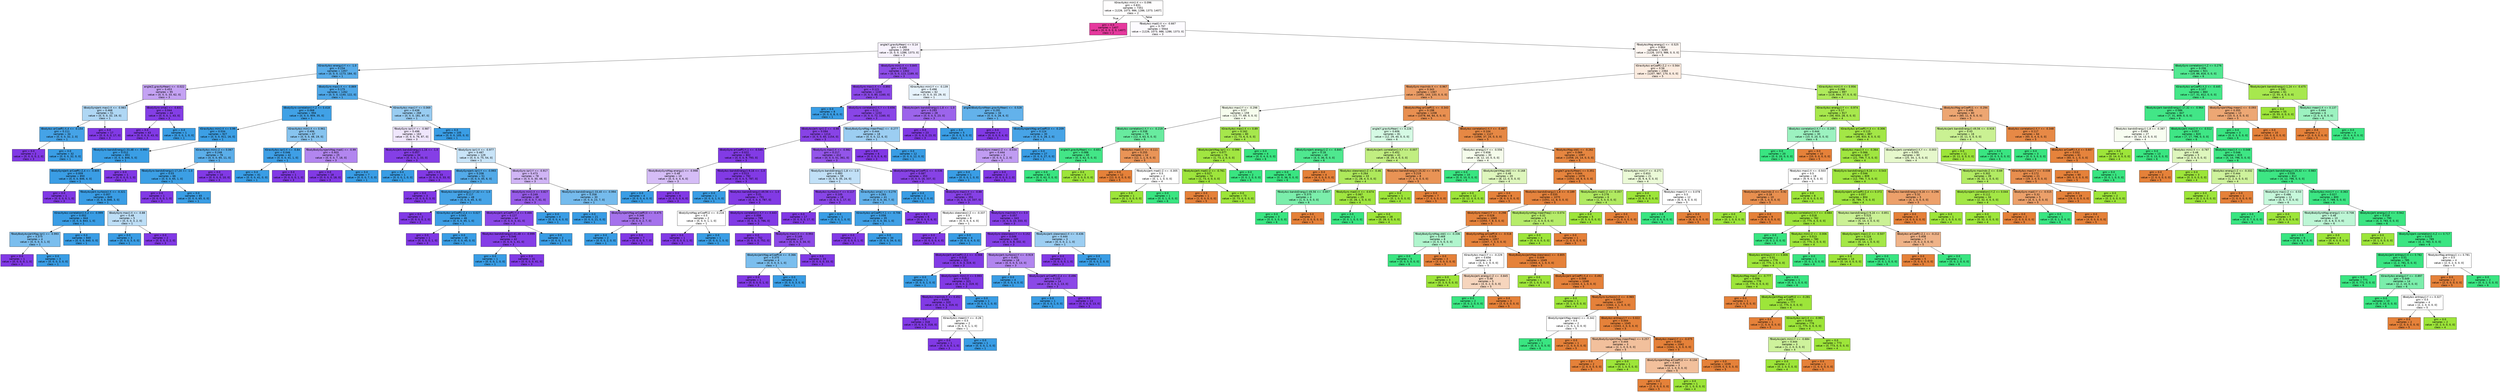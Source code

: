 digraph Tree {
node [shape=box, style="filled", color="black", fontname="helvetica"] ;
edge [fontname="helvetica"] ;
0 [label="tGravityAcc-min()-X <= 0.096\ngini = 0.831\nsamples = 7351\nvalue = [1226, 1073, 986, 1286, 1373, 1407]\nclass = 2", fillcolor="#fffefe"] ;
1 [label="gini = 0.0\nsamples = 1407\nvalue = [0, 0, 0, 0, 0, 1407]\nclass = 2", fillcolor="#e5399d"] ;
0 -> 1 [labeldistance=2.5, labelangle=45, headlabel="True"] ;
2 [label="fBodyAcc-mad()-X <= -0.667\ngini = 0.797\nsamples = 5944\nvalue = [1226, 1073, 986, 1286, 1373, 0]\nclass = 3", fillcolor="#fdfbff"] ;
0 -> 2 [labeldistance=2.5, labelangle=-45, headlabel="False"] ;
3 [label="angle(Y,gravityMean) <= 0.14\ngini = 0.499\nsamples = 2659\nvalue = [0, 0, 0, 1286, 1373, 0]\nclass = 3", fillcolor="#f7f2fd"] ;
2 -> 3 ;
4 [label="tGravityAcc-energy()-Y <= -1.0\ngini = 0.234\nsamples = 1357\nvalue = [0, 0, 0, 1173, 184, 0]\nclass = 1", fillcolor="#58ace9"] ;
3 -> 4 ;
5 [label="angle(Z,gravityMean) <= -0.022\ngini = 0.453\nsamples = 95\nvalue = [0, 0, 0, 33, 62, 0]\nclass = 3", fillcolor="#c4a2f3"] ;
4 -> 5 ;
6 [label="tBodyGyroJerk-max()-X <= -0.983\ngini = 0.468\nsamples = 51\nvalue = [0, 0, 0, 32, 19, 0]\nclass = 1", fillcolor="#afd7f4"] ;
5 -> 6 ;
7 [label="tBodyAcc-arCoeff()-X,4 <= -0.154\ngini = 0.111\nsamples = 34\nvalue = [0, 0, 0, 32, 2, 0]\nclass = 1", fillcolor="#45a3e7"] ;
6 -> 7 ;
8 [label="gini = 0.0\nsamples = 2\nvalue = [0, 0, 0, 0, 2, 0]\nclass = 3", fillcolor="#8139e5"] ;
7 -> 8 ;
9 [label="gini = 0.0\nsamples = 32\nvalue = [0, 0, 0, 32, 0, 0]\nclass = 1", fillcolor="#399de5"] ;
7 -> 9 ;
10 [label="gini = 0.0\nsamples = 17\nvalue = [0, 0, 0, 0, 17, 0]\nclass = 3", fillcolor="#8139e5"] ;
6 -> 10 ;
11 [label="tBodyGyro-sma() <= -0.831\ngini = 0.044\nsamples = 44\nvalue = [0, 0, 0, 1, 43, 0]\nclass = 3", fillcolor="#843ee6"] ;
5 -> 11 ;
12 [label="gini = 0.0\nsamples = 43\nvalue = [0, 0, 0, 0, 43, 0]\nclass = 3", fillcolor="#8139e5"] ;
11 -> 12 ;
13 [label="gini = 0.0\nsamples = 1\nvalue = [0, 0, 0, 1, 0, 0]\nclass = 1", fillcolor="#399de5"] ;
11 -> 13 ;
14 [label="tBodyGyro-max()-X <= -0.869\ngini = 0.175\nsamples = 1262\nvalue = [0, 0, 0, 1140, 122, 0]\nclass = 1", fillcolor="#4ea7e8"] ;
4 -> 14 ;
15 [label="tBodyGyro-correlation()-Y,Z <= 0.418\ngini = 0.068\nsamples = 994\nvalue = [0, 0, 0, 959, 35, 0]\nclass = 1", fillcolor="#40a1e6"] ;
14 -> 15 ;
16 [label="tGravityAcc-min()-X <= 0.99\ngini = 0.034\nsamples = 927\nvalue = [0, 0, 0, 911, 16, 0]\nclass = 1", fillcolor="#3c9fe5"] ;
15 -> 16 ;
17 [label="fBodyGyro-bandsEnergy()-33,48 <= -0.993\ngini = 0.012\nsamples = 851\nvalue = [0, 0, 0, 846, 5, 0]\nclass = 1", fillcolor="#3a9ee5"] ;
16 -> 17 ;
18 [label="tBodyGyroJerk-arCoeff()-Z,4 <= -0.805\ngini = 0.009\nsamples = 850\nvalue = [0, 0, 0, 846, 4, 0]\nclass = 1", fillcolor="#3a9de5"] ;
17 -> 18 ;
19 [label="gini = 0.0\nsamples = 1\nvalue = [0, 0, 0, 0, 1, 0]\nclass = 3", fillcolor="#8139e5"] ;
18 -> 19 ;
20 [label="fBodyAccJerk-kurtosis()-X <= -0.321\ngini = 0.007\nsamples = 849\nvalue = [0, 0, 0, 846, 3, 0]\nclass = 1", fillcolor="#3a9de5"] ;
18 -> 20 ;
21 [label="tGravityAcc-correlation()-X,Z <= -0.999\ngini = 0.002\nsamples = 844\nvalue = [0, 0, 0, 843, 1, 0]\nclass = 1", fillcolor="#399de5"] ;
20 -> 21 ;
22 [label="fBodyBodyAccJerkMag-iqr() <= -0.993\ngini = 0.375\nsamples = 4\nvalue = [0, 0, 0, 3, 1, 0]\nclass = 1", fillcolor="#7bbeee"] ;
21 -> 22 ;
23 [label="gini = 0.0\nsamples = 1\nvalue = [0, 0, 0, 0, 1, 0]\nclass = 3", fillcolor="#8139e5"] ;
22 -> 23 ;
24 [label="gini = 0.0\nsamples = 3\nvalue = [0, 0, 0, 3, 0, 0]\nclass = 1", fillcolor="#399de5"] ;
22 -> 24 ;
25 [label="gini = 0.0\nsamples = 840\nvalue = [0, 0, 0, 840, 0, 0]\nclass = 1", fillcolor="#399de5"] ;
21 -> 25 ;
26 [label="tBodyGyro-max()-X <= -0.88\ngini = 0.48\nsamples = 5\nvalue = [0, 0, 0, 3, 2, 0]\nclass = 1", fillcolor="#bddef6"] ;
20 -> 26 ;
27 [label="gini = 0.0\nsamples = 3\nvalue = [0, 0, 0, 3, 0, 0]\nclass = 1", fillcolor="#399de5"] ;
26 -> 27 ;
28 [label="gini = 0.0\nsamples = 2\nvalue = [0, 0, 0, 0, 2, 0]\nclass = 3", fillcolor="#8139e5"] ;
26 -> 28 ;
29 [label="gini = 0.0\nsamples = 1\nvalue = [0, 0, 0, 0, 1, 0]\nclass = 3", fillcolor="#8139e5"] ;
17 -> 29 ;
30 [label="tGravityAcc-min()-Z <= 0.067\ngini = 0.248\nsamples = 76\nvalue = [0, 0, 0, 65, 11, 0]\nclass = 1", fillcolor="#5baee9"] ;
16 -> 30 ;
31 [label="fBodyGyro-bandsEnergy()-17,24 <= -1.0\ngini = 0.03\nsamples = 66\nvalue = [0, 0, 0, 65, 1, 0]\nclass = 1", fillcolor="#3c9fe5"] ;
30 -> 31 ;
32 [label="gini = 0.0\nsamples = 1\nvalue = [0, 0, 0, 0, 1, 0]\nclass = 3", fillcolor="#8139e5"] ;
31 -> 32 ;
33 [label="gini = 0.0\nsamples = 65\nvalue = [0, 0, 0, 65, 0, 0]\nclass = 1", fillcolor="#399de5"] ;
31 -> 33 ;
34 [label="gini = 0.0\nsamples = 10\nvalue = [0, 0, 0, 0, 10, 0]\nclass = 3", fillcolor="#8139e5"] ;
30 -> 34 ;
35 [label="tGravityAcc-min()-X <= 0.961\ngini = 0.406\nsamples = 67\nvalue = [0, 0, 0, 48, 19, 0]\nclass = 1", fillcolor="#87c4ef"] ;
15 -> 35 ;
36 [label="tGravityAcc-iqr()-X <= -0.84\ngini = 0.046\nsamples = 42\nvalue = [0, 0, 0, 41, 1, 0]\nclass = 1", fillcolor="#3e9fe6"] ;
35 -> 36 ;
37 [label="gini = 0.0\nsamples = 41\nvalue = [0, 0, 0, 41, 0, 0]\nclass = 1", fillcolor="#399de5"] ;
36 -> 37 ;
38 [label="gini = 0.0\nsamples = 1\nvalue = [0, 0, 0, 0, 1, 0]\nclass = 3", fillcolor="#8139e5"] ;
36 -> 38 ;
39 [label="fBodyBodyGyroJerkMag-mad() <= -0.99\ngini = 0.403\nsamples = 25\nvalue = [0, 0, 0, 7, 18, 0]\nclass = 3", fillcolor="#b286ef"] ;
35 -> 39 ;
40 [label="gini = 0.0\nsamples = 18\nvalue = [0, 0, 0, 0, 18, 0]\nclass = 3", fillcolor="#8139e5"] ;
39 -> 40 ;
41 [label="gini = 0.0\nsamples = 7\nvalue = [0, 0, 0, 7, 0, 0]\nclass = 1", fillcolor="#399de5"] ;
39 -> 41 ;
42 [label="tGravityAcc-max()-Y <= 0.069\ngini = 0.438\nsamples = 268\nvalue = [0, 0, 0, 181, 87, 0]\nclass = 1", fillcolor="#98ccf1"] ;
14 -> 42 ;
43 [label="fBodyGyro-iqr()-Y <= -0.987\ngini = 0.498\nsamples = 163\nvalue = [0, 0, 0, 76, 87, 0]\nclass = 3", fillcolor="#efe6fc"] ;
42 -> 43 ;
44 [label="fBodyAccJerk-bandsEnergy()-1,16 <= -1.0\ngini = 0.057\nsamples = 34\nvalue = [0, 0, 0, 1, 33, 0]\nclass = 3", fillcolor="#853fe6"] ;
43 -> 44 ;
45 [label="gini = 0.0\nsamples = 1\nvalue = [0, 0, 0, 1, 0, 0]\nclass = 1", fillcolor="#399de5"] ;
44 -> 45 ;
46 [label="gini = 0.0\nsamples = 33\nvalue = [0, 0, 0, 0, 33, 0]\nclass = 3", fillcolor="#8139e5"] ;
44 -> 46 ;
47 [label="tBodyGyro-iqr()-X <= -0.977\ngini = 0.487\nsamples = 129\nvalue = [0, 0, 0, 75, 54, 0]\nclass = 1", fillcolor="#c8e4f8"] ;
43 -> 47 ;
48 [label="tBodyGyroJerk-iqr()-Y <= -0.993\ngini = 0.208\nsamples = 51\nvalue = [0, 0, 0, 45, 6, 0]\nclass = 1", fillcolor="#53aae8"] ;
47 -> 48 ;
49 [label="gini = 0.0\nsamples = 3\nvalue = [0, 0, 0, 0, 3, 0]\nclass = 3", fillcolor="#8139e5"] ;
48 -> 49 ;
50 [label="fBodyAcc-bandsEnergy()-17,32 <= -1.0\ngini = 0.117\nsamples = 48\nvalue = [0, 0, 0, 45, 3, 0]\nclass = 1", fillcolor="#46a4e7"] ;
48 -> 50 ;
51 [label="gini = 0.0\nsamples = 2\nvalue = [0, 0, 0, 0, 2, 0]\nclass = 3", fillcolor="#8139e5"] ;
50 -> 51 ;
52 [label="tGravityAcc-arCoeff()-Z,4 <= 0.027\ngini = 0.043\nsamples = 46\nvalue = [0, 0, 0, 45, 1, 0]\nclass = 1", fillcolor="#3d9fe6"] ;
50 -> 52 ;
53 [label="gini = 0.0\nsamples = 1\nvalue = [0, 0, 0, 0, 1, 0]\nclass = 3", fillcolor="#8139e5"] ;
52 -> 53 ;
54 [label="gini = 0.0\nsamples = 45\nvalue = [0, 0, 0, 45, 0, 0]\nclass = 1", fillcolor="#399de5"] ;
52 -> 54 ;
55 [label="tBodyGyro-iqr()-Y <= -0.917\ngini = 0.473\nsamples = 78\nvalue = [0, 0, 0, 30, 48, 0]\nclass = 3", fillcolor="#d0b5f5"] ;
47 -> 55 ;
56 [label="tBodyGyro-min()-X <= 0.827\ngini = 0.249\nsamples = 48\nvalue = [0, 0, 0, 7, 41, 0]\nclass = 3", fillcolor="#975be9"] ;
55 -> 56 ;
57 [label="tBodyAccJerk-arCoeff()-Y,3 <= 0.466\ngini = 0.127\nsamples = 44\nvalue = [0, 0, 0, 3, 41, 0]\nclass = 3", fillcolor="#8a47e7"] ;
56 -> 57 ;
58 [label="fBodyAcc-bandsEnergy()-41,48 <= -0.999\ngini = 0.046\nsamples = 42\nvalue = [0, 0, 0, 1, 41, 0]\nclass = 3", fillcolor="#843ee6"] ;
57 -> 58 ;
59 [label="gini = 0.0\nsamples = 1\nvalue = [0, 0, 0, 1, 0, 0]\nclass = 1", fillcolor="#399de5"] ;
58 -> 59 ;
60 [label="gini = 0.0\nsamples = 41\nvalue = [0, 0, 0, 0, 41, 0]\nclass = 3", fillcolor="#8139e5"] ;
58 -> 60 ;
61 [label="gini = 0.0\nsamples = 2\nvalue = [0, 0, 0, 2, 0, 0]\nclass = 1", fillcolor="#399de5"] ;
57 -> 61 ;
62 [label="gini = 0.0\nsamples = 4\nvalue = [0, 0, 0, 4, 0, 0]\nclass = 1", fillcolor="#399de5"] ;
56 -> 62 ;
63 [label="fBodyGyro-bandsEnergy()-33,40 <= -0.994\ngini = 0.358\nsamples = 30\nvalue = [0, 0, 0, 23, 7, 0]\nclass = 1", fillcolor="#75bbed"] ;
55 -> 63 ;
64 [label="gini = 0.0\nsamples = 21\nvalue = [0, 0, 0, 21, 0, 0]\nclass = 1", fillcolor="#399de5"] ;
63 -> 64 ;
65 [label="tBodyGyroJerkMag-arCoeff()3 <= -0.475\ngini = 0.346\nsamples = 9\nvalue = [0, 0, 0, 2, 7, 0]\nclass = 3", fillcolor="#a572ec"] ;
63 -> 65 ;
66 [label="gini = 0.0\nsamples = 2\nvalue = [0, 0, 0, 2, 0, 0]\nclass = 1", fillcolor="#399de5"] ;
65 -> 66 ;
67 [label="gini = 0.0\nsamples = 7\nvalue = [0, 0, 0, 0, 7, 0]\nclass = 3", fillcolor="#8139e5"] ;
65 -> 67 ;
68 [label="gini = 0.0\nsamples = 105\nvalue = [0, 0, 0, 105, 0, 0]\nclass = 1", fillcolor="#399de5"] ;
42 -> 68 ;
69 [label="tBodyGyro-min()-X <= 0.845\ngini = 0.159\nsamples = 1302\nvalue = [0, 0, 0, 113, 1189, 0]\nclass = 3", fillcolor="#8d4ce7"] ;
3 -> 69 ;
70 [label="tBodyGyro-max()-X <= -0.893\ngini = 0.121\nsamples = 1240\nvalue = [0, 0, 0, 80, 1160, 0]\nclass = 3", fillcolor="#8a47e7"] ;
69 -> 70 ;
71 [label="gini = 0.0\nsamples = 8\nvalue = [0, 0, 0, 8, 0, 0]\nclass = 1", fillcolor="#399de5"] ;
70 -> 71 ;
72 [label="tBodyGyro-correlation()-X,Y <= 0.656\ngini = 0.11\nsamples = 1232\nvalue = [0, 0, 0, 72, 1160, 0]\nclass = 3", fillcolor="#8945e7"] ;
70 -> 72 ;
73 [label="tBodyAccJerk-iqr()-Z <= -0.98\ngini = 0.094\nsamples = 1214\nvalue = [0, 0, 0, 60, 1154, 0]\nclass = 3", fillcolor="#8843e6"] ;
72 -> 73 ;
74 [label="tBodyGyro-arCoeff()-Y,1 <= -0.545\ngini = 0.022\nsamples = 802\nvalue = [0, 0, 0, 9, 793, 0]\nclass = 3", fillcolor="#823be5"] ;
73 -> 74 ;
75 [label="fBodyBodyGyroMag-energy() <= -0.998\ngini = 0.48\nsamples = 10\nvalue = [0, 0, 0, 4, 6, 0]\nclass = 3", fillcolor="#d5bdf6"] ;
74 -> 75 ;
76 [label="gini = 0.0\nsamples = 4\nvalue = [0, 0, 0, 4, 0, 0]\nclass = 1", fillcolor="#399de5"] ;
75 -> 76 ;
77 [label="gini = 0.0\nsamples = 6\nvalue = [0, 0, 0, 0, 6, 0]\nclass = 3", fillcolor="#8139e5"] ;
75 -> 77 ;
78 [label="fBodyAcc-bandsEnergy()-9,16 <= -1.0\ngini = 0.013\nsamples = 792\nvalue = [0, 0, 0, 5, 787, 0]\nclass = 3", fillcolor="#823ae5"] ;
74 -> 78 ;
79 [label="gini = 0.0\nsamples = 1\nvalue = [0, 0, 0, 1, 0, 0]\nclass = 1", fillcolor="#399de5"] ;
78 -> 79 ;
80 [label="fBodyAcc-bandsEnergy()-49,56 <= -1.0\ngini = 0.01\nsamples = 791\nvalue = [0, 0, 0, 4, 787, 0]\nclass = 3", fillcolor="#823ae5"] ;
78 -> 80 ;
81 [label="tBodyGyroMag-arCoeff()2 <= -0.216\ngini = 0.5\nsamples = 2\nvalue = [0, 0, 0, 1, 1, 0]\nclass = 1", fillcolor="#ffffff"] ;
80 -> 81 ;
82 [label="gini = 0.0\nsamples = 1\nvalue = [0, 0, 0, 0, 1, 0]\nclass = 3", fillcolor="#8139e5"] ;
81 -> 82 ;
83 [label="gini = 0.0\nsamples = 1\nvalue = [0, 0, 0, 1, 0, 0]\nclass = 1", fillcolor="#399de5"] ;
81 -> 83 ;
84 [label="tBodyGyro-correlation()-X,Y <= 0.443\ngini = 0.008\nsamples = 789\nvalue = [0, 0, 0, 3, 786, 0]\nclass = 3", fillcolor="#813ae5"] ;
80 -> 84 ;
85 [label="gini = 0.0\nsamples = 752\nvalue = [0, 0, 0, 0, 752, 0]\nclass = 3", fillcolor="#8139e5"] ;
84 -> 85 ;
86 [label="fBodyGyro-max()-X <= -0.993\ngini = 0.149\nsamples = 37\nvalue = [0, 0, 0, 3, 34, 0]\nclass = 3", fillcolor="#8c4ae7"] ;
84 -> 86 ;
87 [label="tBodyAccJerkMag-arCoeff()4 <= -0.366\ngini = 0.375\nsamples = 4\nvalue = [0, 0, 0, 3, 1, 0]\nclass = 1", fillcolor="#7bbeee"] ;
86 -> 87 ;
88 [label="gini = 0.0\nsamples = 1\nvalue = [0, 0, 0, 0, 1, 0]\nclass = 3", fillcolor="#8139e5"] ;
87 -> 88 ;
89 [label="gini = 0.0\nsamples = 3\nvalue = [0, 0, 0, 3, 0, 0]\nclass = 1", fillcolor="#399de5"] ;
87 -> 89 ;
90 [label="gini = 0.0\nsamples = 33\nvalue = [0, 0, 0, 0, 33, 0]\nclass = 3", fillcolor="#8139e5"] ;
86 -> 90 ;
91 [label="fBodyGyro-max()-X <= -0.982\ngini = 0.217\nsamples = 412\nvalue = [0, 0, 0, 51, 361, 0]\nclass = 3", fillcolor="#9355e9"] ;
73 -> 91 ;
92 [label="fBodyGyro-bandsEnergy()-1,8 <= -1.0\ngini = 0.483\nsamples = 59\nvalue = [0, 0, 0, 35, 24, 0]\nclass = 1", fillcolor="#c1e0f7"] ;
91 -> 92 ;
93 [label="fBodyAcc-kurtosis()-Y <= 0.117\ngini = 0.105\nsamples = 18\nvalue = [0, 0, 0, 1, 17, 0]\nclass = 3", fillcolor="#8845e7"] ;
92 -> 93 ;
94 [label="gini = 0.0\nsamples = 17\nvalue = [0, 0, 0, 0, 17, 0]\nclass = 3", fillcolor="#8139e5"] ;
93 -> 94 ;
95 [label="gini = 0.0\nsamples = 1\nvalue = [0, 0, 0, 1, 0, 0]\nclass = 1", fillcolor="#399de5"] ;
93 -> 95 ;
96 [label="tGravityAcc-sma() <= 0.279\ngini = 0.283\nsamples = 41\nvalue = [0, 0, 0, 34, 7, 0]\nclass = 1", fillcolor="#62b1ea"] ;
92 -> 96 ;
97 [label="tGravityAcc-arCoeff()-Y,1 <= -0.706\ngini = 0.056\nsamples = 35\nvalue = [0, 0, 0, 34, 1, 0]\nclass = 1", fillcolor="#3fa0e6"] ;
96 -> 97 ;
98 [label="gini = 0.0\nsamples = 1\nvalue = [0, 0, 0, 0, 1, 0]\nclass = 3", fillcolor="#8139e5"] ;
97 -> 98 ;
99 [label="gini = 0.0\nsamples = 34\nvalue = [0, 0, 0, 34, 0, 0]\nclass = 1", fillcolor="#399de5"] ;
97 -> 99 ;
100 [label="gini = 0.0\nsamples = 6\nvalue = [0, 0, 0, 0, 6, 0]\nclass = 3", fillcolor="#8139e5"] ;
96 -> 100 ;
101 [label="tBodyAccJerkMag-arCoeff()1 <= -0.536\ngini = 0.087\nsamples = 353\nvalue = [0, 0, 0, 16, 337, 0]\nclass = 3", fillcolor="#8742e6"] ;
91 -> 101 ;
102 [label="gini = 0.0\nsamples = 2\nvalue = [0, 0, 0, 2, 0, 0]\nclass = 1", fillcolor="#399de5"] ;
101 -> 102 ;
103 [label="tBodyGyro-max()-X <= -0.88\ngini = 0.077\nsamples = 351\nvalue = [0, 0, 0, 14, 337, 0]\nclass = 3", fillcolor="#8641e6"] ;
101 -> 103 ;
104 [label="fBodyAcc-skewness()-Z <= -0.337\ngini = 0.5\nsamples = 8\nvalue = [0, 0, 0, 4, 4, 0]\nclass = 1", fillcolor="#ffffff"] ;
103 -> 104 ;
105 [label="gini = 0.0\nsamples = 4\nvalue = [0, 0, 0, 0, 4, 0]\nclass = 3", fillcolor="#8139e5"] ;
104 -> 105 ;
106 [label="gini = 0.0\nsamples = 4\nvalue = [0, 0, 0, 4, 0, 0]\nclass = 1", fillcolor="#399de5"] ;
104 -> 106 ;
107 [label="fBodyGyro-maxInds-Y <= 0.0\ngini = 0.057\nsamples = 343\nvalue = [0, 0, 0, 10, 333, 0]\nclass = 3", fillcolor="#853fe6"] ;
103 -> 107 ;
108 [label="fBodyGyro-skewness()-Y <= 0.152\ngini = 0.046\nsamples = 340\nvalue = [0, 0, 0, 8, 332, 0]\nclass = 3", fillcolor="#843ee6"] ;
107 -> 108 ;
109 [label="tBodyAccJerk-arCoeff()-Z,1 <= -0.568\ngini = 0.018\nsamples = 322\nvalue = [0, 0, 0, 3, 319, 0]\nclass = 3", fillcolor="#823be5"] ;
108 -> 109 ;
110 [label="gini = 0.0\nsamples = 1\nvalue = [0, 0, 0, 1, 0, 0]\nclass = 1", fillcolor="#399de5"] ;
109 -> 110 ;
111 [label="tBodyGyroJerk-min()-X <= 0.993\ngini = 0.012\nsamples = 321\nvalue = [0, 0, 0, 2, 319, 0]\nclass = 3", fillcolor="#823ae5"] ;
109 -> 111 ;
112 [label="fBodyAcc-maxInds-X <= 0.452\ngini = 0.006\nsamples = 320\nvalue = [0, 0, 0, 1, 319, 0]\nclass = 3", fillcolor="#813ae5"] ;
111 -> 112 ;
113 [label="gini = 0.0\nsamples = 318\nvalue = [0, 0, 0, 0, 318, 0]\nclass = 3", fillcolor="#8139e5"] ;
112 -> 113 ;
114 [label="tGravityAcc-mean()-Y <= -0.26\ngini = 0.5\nsamples = 2\nvalue = [0, 0, 0, 1, 1, 0]\nclass = 1", fillcolor="#ffffff"] ;
112 -> 114 ;
115 [label="gini = 0.0\nsamples = 1\nvalue = [0, 0, 0, 0, 1, 0]\nclass = 3", fillcolor="#8139e5"] ;
114 -> 115 ;
116 [label="gini = 0.0\nsamples = 1\nvalue = [0, 0, 0, 1, 0, 0]\nclass = 1", fillcolor="#399de5"] ;
114 -> 116 ;
117 [label="gini = 0.0\nsamples = 1\nvalue = [0, 0, 0, 1, 0, 0]\nclass = 1", fillcolor="#399de5"] ;
111 -> 117 ;
118 [label="fBodyAccJerk-kurtosis()-Y <= -0.919\ngini = 0.401\nsamples = 18\nvalue = [0, 0, 0, 5, 13, 0]\nclass = 3", fillcolor="#b185ef"] ;
108 -> 118 ;
119 [label="gini = 0.0\nsamples = 4\nvalue = [0, 0, 0, 4, 0, 0]\nclass = 1", fillcolor="#399de5"] ;
118 -> 119 ;
120 [label="tBodyAccJerk-arCoeff()-Z,4 <= -0.496\ngini = 0.133\nsamples = 14\nvalue = [0, 0, 0, 1, 13, 0]\nclass = 3", fillcolor="#8b48e7"] ;
118 -> 120 ;
121 [label="gini = 0.0\nsamples = 1\nvalue = [0, 0, 0, 1, 0, 0]\nclass = 1", fillcolor="#399de5"] ;
120 -> 121 ;
122 [label="gini = 0.0\nsamples = 13\nvalue = [0, 0, 0, 0, 13, 0]\nclass = 3", fillcolor="#8139e5"] ;
120 -> 122 ;
123 [label="fBodyAccJerk-skewness()-X <= -0.436\ngini = 0.444\nsamples = 3\nvalue = [0, 0, 0, 2, 1, 0]\nclass = 1", fillcolor="#9ccef2"] ;
107 -> 123 ;
124 [label="gini = 0.0\nsamples = 1\nvalue = [0, 0, 0, 0, 1, 0]\nclass = 3", fillcolor="#8139e5"] ;
123 -> 124 ;
125 [label="gini = 0.0\nsamples = 2\nvalue = [0, 0, 0, 2, 0, 0]\nclass = 1", fillcolor="#399de5"] ;
123 -> 125 ;
126 [label="fBodyBodyGyroMag-meanFreq() <= -0.277\ngini = 0.444\nsamples = 18\nvalue = [0, 0, 0, 12, 6, 0]\nclass = 1", fillcolor="#9ccef2"] ;
72 -> 126 ;
127 [label="gini = 0.0\nsamples = 6\nvalue = [0, 0, 0, 0, 6, 0]\nclass = 3", fillcolor="#8139e5"] ;
126 -> 127 ;
128 [label="gini = 0.0\nsamples = 12\nvalue = [0, 0, 0, 12, 0, 0]\nclass = 1", fillcolor="#399de5"] ;
126 -> 128 ;
129 [label="tGravityAcc-min()-Y <= -0.139\ngini = 0.498\nsamples = 62\nvalue = [0, 0, 0, 33, 29, 0]\nclass = 1", fillcolor="#e7f3fc"] ;
69 -> 129 ;
130 [label="fBodyAccJerk-bandsEnergy()-1,8 <= -1.0\ngini = 0.293\nsamples = 28\nvalue = [0, 0, 0, 5, 23, 0]\nclass = 3", fillcolor="#9c64eb"] ;
129 -> 130 ;
131 [label="gini = 0.0\nsamples = 23\nvalue = [0, 0, 0, 0, 23, 0]\nclass = 3", fillcolor="#8139e5"] ;
130 -> 131 ;
132 [label="gini = 0.0\nsamples = 5\nvalue = [0, 0, 0, 5, 0, 0]\nclass = 1", fillcolor="#399de5"] ;
130 -> 132 ;
133 [label="angle(tBodyGyroMean,gravityMean) <= -0.528\ngini = 0.291\nsamples = 34\nvalue = [0, 0, 0, 28, 6, 0]\nclass = 1", fillcolor="#63b2eb"] ;
129 -> 133 ;
134 [label="gini = 0.0\nsamples = 4\nvalue = [0, 0, 0, 0, 4, 0]\nclass = 3", fillcolor="#8139e5"] ;
133 -> 134 ;
135 [label="tBodyGyroJerkMag-arCoeff()3 <= -0.209\ngini = 0.124\nsamples = 30\nvalue = [0, 0, 0, 28, 2, 0]\nclass = 1", fillcolor="#47a4e7"] ;
133 -> 135 ;
136 [label="tBodyGyro-mean()-Z <= -0.034\ngini = 0.444\nsamples = 3\nvalue = [0, 0, 0, 1, 2, 0]\nclass = 3", fillcolor="#c09cf2"] ;
135 -> 136 ;
137 [label="gini = 0.0\nsamples = 1\nvalue = [0, 0, 0, 1, 0, 0]\nclass = 1", fillcolor="#399de5"] ;
136 -> 137 ;
138 [label="gini = 0.0\nsamples = 2\nvalue = [0, 0, 0, 0, 2, 0]\nclass = 3", fillcolor="#8139e5"] ;
136 -> 138 ;
139 [label="gini = 0.0\nsamples = 27\nvalue = [0, 0, 0, 27, 0, 0]\nclass = 1", fillcolor="#399de5"] ;
135 -> 139 ;
140 [label="fBodyAccMag-energy() <= -0.525\ngini = 0.664\nsamples = 3285\nvalue = [1226, 1073, 986, 0, 0, 0]\nclass = 5", fillcolor="#fdf6f1"] ;
2 -> 140 ;
141 [label="tGravityAcc-arCoeff()-Z,2 <= 0.564\ngini = 0.56\nsamples = 2364\nvalue = [1207, 987, 170, 0, 0, 0]\nclass = 5", fillcolor="#fbebdf"] ;
140 -> 141 ;
142 [label="fBodyGyro-maxInds-X <= -0.967\ngini = 0.343\nsamples = 1367\nvalue = [1091, 143, 133, 0, 0, 0]\nclass = 5", fillcolor="#eb9d66"] ;
141 -> 142 ;
143 [label="fBodyAcc-max()-Y <= -0.298\ngini = 0.57\nsamples = 159\nvalue = [13, 77, 69, 0, 0, 0]\nclass = 4", fillcolor="#f6fded"] ;
142 -> 143 ;
144 [label="tBodyAcc-correlation()-X,Y <= -0.219\ngini = 0.338\nsamples = 79\nvalue = [12, 4, 63, 0, 0, 0]\nclass = 6", fillcolor="#68eb9f"] ;
143 -> 144 ;
145 [label="angle(X,gravityMean) <= -0.651\ngini = 0.088\nsamples = 65\nvalue = [0, 3, 62, 0, 0, 0]\nclass = 6", fillcolor="#43e687"] ;
144 -> 145 ;
146 [label="gini = 0.0\nsamples = 62\nvalue = [0, 0, 62, 0, 0, 0]\nclass = 6", fillcolor="#39e581"] ;
145 -> 146 ;
147 [label="gini = 0.0\nsamples = 3\nvalue = [0, 3, 0, 0, 0, 0]\nclass = 4", fillcolor="#9de539"] ;
145 -> 147 ;
148 [label="fBodyAcc-mad()-X <= -0.111\ngini = 0.255\nsamples = 14\nvalue = [12, 1, 1, 0, 0, 0]\nclass = 5", fillcolor="#e99457"] ;
144 -> 148 ;
149 [label="gini = 0.0\nsamples = 12\nvalue = [12, 0, 0, 0, 0, 0]\nclass = 5", fillcolor="#e58139"] ;
148 -> 149 ;
150 [label="fBodyAccJerk-mad()-Z <= -0.305\ngini = 0.5\nsamples = 2\nvalue = [0, 1, 1, 0, 0, 0]\nclass = 4", fillcolor="#ffffff"] ;
148 -> 150 ;
151 [label="gini = 0.0\nsamples = 1\nvalue = [0, 1, 0, 0, 0, 0]\nclass = 4", fillcolor="#9de539"] ;
150 -> 151 ;
152 [label="gini = 0.0\nsamples = 1\nvalue = [0, 0, 1, 0, 0, 0]\nclass = 6", fillcolor="#39e581"] ;
150 -> 152 ;
153 [label="tGravityAcc-max()-X <= 0.89\ngini = 0.162\nsamples = 80\nvalue = [1, 73, 6, 0, 0, 0]\nclass = 4", fillcolor="#a6e74c"] ;
143 -> 153 ;
154 [label="tBodyAccJerkMag-iqr() <= -0.096\ngini = 0.077\nsamples = 76\nvalue = [1, 73, 2, 0, 0, 0]\nclass = 4", fillcolor="#a1e641"] ;
153 -> 154 ;
155 [label="fBodyAccJerk-mad()-Z <= -0.761\ngini = 0.027\nsamples = 74\nvalue = [1, 73, 0, 0, 0, 0]\nclass = 4", fillcolor="#9ee53c"] ;
154 -> 155 ;
156 [label="gini = 0.0\nsamples = 1\nvalue = [1, 0, 0, 0, 0, 0]\nclass = 5", fillcolor="#e58139"] ;
155 -> 156 ;
157 [label="gini = 0.0\nsamples = 73\nvalue = [0, 73, 0, 0, 0, 0]\nclass = 4", fillcolor="#9de539"] ;
155 -> 157 ;
158 [label="gini = 0.0\nsamples = 2\nvalue = [0, 0, 2, 0, 0, 0]\nclass = 6", fillcolor="#39e581"] ;
154 -> 158 ;
159 [label="gini = 0.0\nsamples = 4\nvalue = [0, 0, 4, 0, 0, 0]\nclass = 6", fillcolor="#39e581"] ;
153 -> 159 ;
160 [label="tBodyAccMag-arCoeff()1 <= -0.343\ngini = 0.198\nsamples = 1208\nvalue = [1078, 66, 64, 0, 0, 0]\nclass = 5", fillcolor="#e88f50"] ;
142 -> 160 ;
161 [label="angle(Y,gravityMean) <= 0.226\ngini = 0.606\nsamples = 81\nvalue = [12, 29, 40, 0, 0, 0]\nclass = 6", fillcolor="#d5fae4"] ;
160 -> 161 ;
162 [label="tBodyGyroJerk-energy()-Z <= -0.845\ngini = 0.18\nsamples = 40\nvalue = [4, 0, 36, 0, 0, 0]\nclass = 6", fillcolor="#4fe88f"] ;
161 -> 162 ;
163 [label="gini = 0.0\nsamples = 36\nvalue = [0, 0, 36, 0, 0, 0]\nclass = 6", fillcolor="#39e581"] ;
162 -> 163 ;
164 [label="gini = 0.0\nsamples = 4\nvalue = [4, 0, 0, 0, 0, 0]\nclass = 5", fillcolor="#e58139"] ;
162 -> 164 ;
165 [label="tBodyAccJerk-correlation()-X,Y <= -0.007\ngini = 0.452\nsamples = 41\nvalue = [8, 29, 4, 0, 0, 0]\nclass = 4", fillcolor="#c1ee81"] ;
161 -> 165 ;
166 [label="fBodyAcc-skewness()-Z <= -0.46\ngini = 0.264\nsamples = 33\nvalue = [1, 28, 4, 0, 0, 0]\nclass = 4", fillcolor="#aee95b"] ;
165 -> 166 ;
167 [label="fBodyAcc-bandsEnergy()-49,56 <= -0.857\ngini = 0.375\nsamples = 4\nvalue = [1, 0, 3, 0, 0, 0]\nclass = 6", fillcolor="#7beeab"] ;
166 -> 167 ;
168 [label="gini = 0.0\nsamples = 3\nvalue = [0, 0, 3, 0, 0, 0]\nclass = 6", fillcolor="#39e581"] ;
167 -> 168 ;
169 [label="gini = 0.0\nsamples = 1\nvalue = [1, 0, 0, 0, 0, 0]\nclass = 5", fillcolor="#e58139"] ;
167 -> 169 ;
170 [label="fBodyGyro-mad()-X <= -0.674\ngini = 0.067\nsamples = 29\nvalue = [0, 28, 1, 0, 0, 0]\nclass = 4", fillcolor="#a0e640"] ;
166 -> 170 ;
171 [label="gini = 0.0\nsamples = 1\nvalue = [0, 0, 1, 0, 0, 0]\nclass = 6", fillcolor="#39e581"] ;
170 -> 171 ;
172 [label="gini = 0.0\nsamples = 28\nvalue = [0, 28, 0, 0, 0, 0]\nclass = 4", fillcolor="#9de539"] ;
170 -> 172 ;
173 [label="fBodyAcc-bandsEnergy()-25,32 <= -0.976\ngini = 0.219\nsamples = 8\nvalue = [7, 1, 0, 0, 0, 0]\nclass = 5", fillcolor="#e99355"] ;
165 -> 173 ;
174 [label="gini = 0.0\nsamples = 1\nvalue = [0, 1, 0, 0, 0, 0]\nclass = 4", fillcolor="#9de539"] ;
173 -> 174 ;
175 [label="gini = 0.0\nsamples = 7\nvalue = [7, 0, 0, 0, 0, 0]\nclass = 5", fillcolor="#e58139"] ;
173 -> 175 ;
176 [label="tBodyAcc-correlation()-X,Y <= -0.467\ngini = 0.104\nsamples = 1127\nvalue = [1066, 37, 24, 0, 0, 0]\nclass = 5", fillcolor="#e68844"] ;
160 -> 176 ;
177 [label="fBodyAcc-energy()-Y <= -0.556\ngini = 0.658\nsamples = 30\nvalue = [8, 12, 10, 0, 0, 0]\nclass = 4", fillcolor="#f5fceb"] ;
176 -> 177 ;
178 [label="gini = 0.0\nsamples = 10\nvalue = [0, 0, 10, 0, 0, 0]\nclass = 6", fillcolor="#39e581"] ;
177 -> 178 ;
179 [label="tBodyAccJerkMag-std() <= -0.168\ngini = 0.48\nsamples = 20\nvalue = [8, 12, 0, 0, 0, 0]\nclass = 4", fillcolor="#def6bd"] ;
177 -> 179 ;
180 [label="gini = 0.0\nsamples = 12\nvalue = [0, 12, 0, 0, 0, 0]\nclass = 4", fillcolor="#9de539"] ;
179 -> 180 ;
181 [label="gini = 0.0\nsamples = 8\nvalue = [8, 0, 0, 0, 0, 0]\nclass = 5", fillcolor="#e58139"] ;
179 -> 181 ;
182 [label="fBodyAccMag-std() <= -0.262\ngini = 0.069\nsamples = 1097\nvalue = [1058, 25, 14, 0, 0, 0]\nclass = 5", fillcolor="#e68640"] ;
176 -> 182 ;
183 [label="angle(Y,gravityMean) <= 0.351\ngini = 0.044\nsamples = 1076\nvalue = [1052, 16, 8, 0, 0, 0]\nclass = 5", fillcolor="#e6843d"] ;
182 -> 183 ;
184 [label="fBodyAcc-bandsEnergy()-1,8 <= -0.189\ngini = 0.035\nsamples = 1070\nvalue = [1051, 11, 8, 0, 0, 0]\nclass = 5", fillcolor="#e5833d"] ;
183 -> 184 ;
185 [label="tBodyGyro-mean()-Y <= -0.298\ngini = 0.028\nsamples = 1065\nvalue = [1050, 7, 8, 0, 0, 0]\nclass = 5", fillcolor="#e5833c"] ;
184 -> 185 ;
186 [label="fBodyBodyGyroMag-std() <= -0.336\ngini = 0.469\nsamples = 8\nvalue = [3, 0, 5, 0, 0, 0]\nclass = 6", fillcolor="#b0f5cd"] ;
185 -> 186 ;
187 [label="gini = 0.0\nsamples = 5\nvalue = [0, 0, 5, 0, 0, 0]\nclass = 6", fillcolor="#39e581"] ;
186 -> 187 ;
188 [label="gini = 0.0\nsamples = 3\nvalue = [3, 0, 0, 0, 0, 0]\nclass = 5", fillcolor="#e58139"] ;
186 -> 188 ;
189 [label="tBodyGyroMag-arCoeff()4 <= -0.518\ngini = 0.019\nsamples = 1057\nvalue = [1047, 7, 3, 0, 0, 0]\nclass = 5", fillcolor="#e5823b"] ;
185 -> 189 ;
190 [label="tGravityAcc-max()-Y <= -0.229\ngini = 0.656\nsamples = 8\nvalue = [3, 3, 2, 0, 0, 0]\nclass = 5", fillcolor="#ffffff"] ;
189 -> 190 ;
191 [label="gini = 0.0\nsamples = 3\nvalue = [0, 3, 0, 0, 0, 0]\nclass = 4", fillcolor="#9de539"] ;
190 -> 191 ;
192 [label="fBodyAccJerk-energy()-Z <= -0.845\ngini = 0.48\nsamples = 5\nvalue = [3, 0, 2, 0, 0, 0]\nclass = 5", fillcolor="#f6d5bd"] ;
190 -> 192 ;
193 [label="gini = 0.0\nsamples = 2\nvalue = [0, 0, 2, 0, 0, 0]\nclass = 6", fillcolor="#39e581"] ;
192 -> 193 ;
194 [label="gini = 0.0\nsamples = 3\nvalue = [3, 0, 0, 0, 0, 0]\nclass = 5", fillcolor="#e58139"] ;
192 -> 194 ;
195 [label="fBodyBodyAccJerkMag-skewness() <= -0.805\ngini = 0.009\nsamples = 1049\nvalue = [1044, 4, 1, 0, 0, 0]\nclass = 5", fillcolor="#e5823a"] ;
189 -> 195 ;
196 [label="gini = 0.0\nsamples = 1\nvalue = [0, 1, 0, 0, 0, 0]\nclass = 4", fillcolor="#9de539"] ;
195 -> 196 ;
197 [label="tBodyAccJerk-arCoeff()-X,4 <= -0.492\ngini = 0.008\nsamples = 1048\nvalue = [1044, 3, 1, 0, 0, 0]\nclass = 5", fillcolor="#e5813a"] ;
195 -> 197 ;
198 [label="gini = 0.0\nsamples = 1\nvalue = [0, 1, 0, 0, 0, 0]\nclass = 4", fillcolor="#9de539"] ;
197 -> 198 ;
199 [label="fBodyGyro-kurtosis()-Z <= -0.965\ngini = 0.006\nsamples = 1047\nvalue = [1044, 2, 1, 0, 0, 0]\nclass = 5", fillcolor="#e5813a"] ;
197 -> 199 ;
200 [label="tBodyGyroJerkMag-mean() <= -0.342\ngini = 0.5\nsamples = 2\nvalue = [1, 0, 1, 0, 0, 0]\nclass = 5", fillcolor="#ffffff"] ;
199 -> 200 ;
201 [label="gini = 0.0\nsamples = 1\nvalue = [0, 0, 1, 0, 0, 0]\nclass = 6", fillcolor="#39e581"] ;
200 -> 201 ;
202 [label="gini = 0.0\nsamples = 1\nvalue = [1, 0, 0, 0, 0, 0]\nclass = 5", fillcolor="#e58139"] ;
200 -> 202 ;
203 [label="tBodyAcc-entropy()-Y <= 0.022\ngini = 0.004\nsamples = 1045\nvalue = [1043, 2, 0, 0, 0, 0]\nclass = 5", fillcolor="#e58139"] ;
199 -> 203 ;
204 [label="fBodyBodyGyroJerkMag-meanFreq() <= 0.257\ngini = 0.444\nsamples = 3\nvalue = [2, 1, 0, 0, 0, 0]\nclass = 5", fillcolor="#f2c09c"] ;
203 -> 204 ;
205 [label="gini = 0.0\nsamples = 2\nvalue = [2, 0, 0, 0, 0, 0]\nclass = 5", fillcolor="#e58139"] ;
204 -> 205 ;
206 [label="gini = 0.0\nsamples = 1\nvalue = [0, 1, 0, 0, 0, 0]\nclass = 4", fillcolor="#9de539"] ;
204 -> 206 ;
207 [label="tBodyAcc-mean()-Y <= -0.075\ngini = 0.002\nsamples = 1042\nvalue = [1041, 1, 0, 0, 0, 0]\nclass = 5", fillcolor="#e58139"] ;
203 -> 207 ;
208 [label="tBodyGyroJerkMag-arCoeff()2 <= -0.134\ngini = 0.444\nsamples = 3\nvalue = [2, 1, 0, 0, 0, 0]\nclass = 5", fillcolor="#f2c09c"] ;
207 -> 208 ;
209 [label="gini = 0.0\nsamples = 2\nvalue = [2, 0, 0, 0, 0, 0]\nclass = 5", fillcolor="#e58139"] ;
208 -> 209 ;
210 [label="gini = 0.0\nsamples = 1\nvalue = [0, 1, 0, 0, 0, 0]\nclass = 4", fillcolor="#9de539"] ;
208 -> 210 ;
211 [label="gini = 0.0\nsamples = 1039\nvalue = [1039, 0, 0, 0, 0, 0]\nclass = 5", fillcolor="#e58139"] ;
207 -> 211 ;
212 [label="fBodyBodyGyroMag-meanFreq() <= 0.074\ngini = 0.32\nsamples = 5\nvalue = [1, 4, 0, 0, 0, 0]\nclass = 4", fillcolor="#b6ec6a"] ;
184 -> 212 ;
213 [label="gini = 0.0\nsamples = 4\nvalue = [0, 4, 0, 0, 0, 0]\nclass = 4", fillcolor="#9de539"] ;
212 -> 213 ;
214 [label="gini = 0.0\nsamples = 1\nvalue = [1, 0, 0, 0, 0, 0]\nclass = 5", fillcolor="#e58139"] ;
212 -> 214 ;
215 [label="fBodyAccJerk-mad()-Z <= -0.357\ngini = 0.278\nsamples = 6\nvalue = [1, 5, 0, 0, 0, 0]\nclass = 4", fillcolor="#b1ea61"] ;
183 -> 215 ;
216 [label="gini = 0.0\nsamples = 5\nvalue = [0, 5, 0, 0, 0, 0]\nclass = 4", fillcolor="#9de539"] ;
215 -> 216 ;
217 [label="gini = 0.0\nsamples = 1\nvalue = [1, 0, 0, 0, 0, 0]\nclass = 5", fillcolor="#e58139"] ;
215 -> 217 ;
218 [label="tGravityAcc-min()-Y <= -0.271\ngini = 0.653\nsamples = 21\nvalue = [6, 9, 6, 0, 0, 0]\nclass = 4", fillcolor="#ebfad7"] ;
182 -> 218 ;
219 [label="gini = 0.0\nsamples = 9\nvalue = [0, 9, 0, 0, 0, 0]\nclass = 4", fillcolor="#9de539"] ;
218 -> 219 ;
220 [label="fBodyAcc-mean()-Y <= 0.078\ngini = 0.5\nsamples = 12\nvalue = [6, 0, 6, 0, 0, 0]\nclass = 5", fillcolor="#ffffff"] ;
218 -> 220 ;
221 [label="gini = 0.0\nsamples = 6\nvalue = [0, 0, 6, 0, 0, 0]\nclass = 6", fillcolor="#39e581"] ;
220 -> 221 ;
222 [label="gini = 0.0\nsamples = 6\nvalue = [6, 0, 0, 0, 0, 0]\nclass = 5", fillcolor="#e58139"] ;
220 -> 222 ;
223 [label="tGravityAcc-min()-X <= 0.956\ngini = 0.268\nsamples = 997\nvalue = [116, 844, 37, 0, 0, 0]\nclass = 4", fillcolor="#aeea5b"] ;
141 -> 223 ;
224 [label="tGravityAcc-energy()-Y <= -0.974\ngini = 0.17\nsamples = 917\nvalue = [56, 833, 28, 0, 0, 0]\nclass = 4", fillcolor="#a7e84c"] ;
223 -> 224 ;
225 [label="tBodyAcc-correlation()-X,Y <= -0.205\ngini = 0.444\nsamples = 30\nvalue = [10, 0, 20, 0, 0, 0]\nclass = 6", fillcolor="#9cf2c0"] ;
224 -> 225 ;
226 [label="gini = 0.0\nsamples = 20\nvalue = [0, 0, 20, 0, 0, 0]\nclass = 6", fillcolor="#39e581"] ;
225 -> 226 ;
227 [label="gini = 0.0\nsamples = 10\nvalue = [10, 0, 0, 0, 0, 0]\nclass = 5", fillcolor="#e58139"] ;
225 -> 227 ;
228 [label="tGravityAcc-arCoeff()-Y,3 <= -0.306\ngini = 0.115\nsamples = 887\nvalue = [46, 833, 8, 0, 0, 0]\nclass = 4", fillcolor="#a3e746"] ;
224 -> 228 ;
229 [label="tBodyAcc-max()-X <= -0.364\ngini = 0.066\nsamples = 827\nvalue = [21, 799, 7, 0, 0, 0]\nclass = 4", fillcolor="#a0e640"] ;
228 -> 229 ;
230 [label="fBodyAcc-max()-X <= -0.503\ngini = 0.5\nsamples = 18\nvalue = [9, 9, 0, 0, 0, 0]\nclass = 5", fillcolor="#ffffff"] ;
229 -> 230 ;
231 [label="fBodyAccJerk-maxInds-Z <= -0.92\ngini = 0.18\nsamples = 10\nvalue = [9, 1, 0, 0, 0, 0]\nclass = 5", fillcolor="#e88f4f"] ;
230 -> 231 ;
232 [label="gini = 0.0\nsamples = 1\nvalue = [0, 1, 0, 0, 0, 0]\nclass = 4", fillcolor="#9de539"] ;
231 -> 232 ;
233 [label="gini = 0.0\nsamples = 9\nvalue = [9, 0, 0, 0, 0, 0]\nclass = 5", fillcolor="#e58139"] ;
231 -> 233 ;
234 [label="gini = 0.0\nsamples = 8\nvalue = [0, 8, 0, 0, 0, 0]\nclass = 4", fillcolor="#9de539"] ;
230 -> 234 ;
235 [label="fBodyGyro-bandsEnergy()-9,16 <= -0.543\ngini = 0.046\nsamples = 809\nvalue = [12, 790, 7, 0, 0, 0]\nclass = 4", fillcolor="#9fe63e"] ;
229 -> 235 ;
236 [label="tBodyGyroJerk-arCoeff()-Z,4 <= 0.372\ngini = 0.037\nsamples = 804\nvalue = [8, 789, 7, 0, 0, 0]\nclass = 4", fillcolor="#9fe53d"] ;
235 -> 236 ;
237 [label="tBodyAcc-correlation()-X,Y <= -0.684\ngini = 0.018\nsamples = 782\nvalue = [3, 775, 4, 0, 0, 0]\nclass = 4", fillcolor="#9ee53b"] ;
236 -> 237 ;
238 [label="gini = 0.0\nsamples = 2\nvalue = [0, 0, 2, 0, 0, 0]\nclass = 6", fillcolor="#39e581"] ;
237 -> 238 ;
239 [label="fBodyAcc-min()-Z <= -0.006\ngini = 0.013\nsamples = 780\nvalue = [3, 775, 2, 0, 0, 0]\nclass = 4", fillcolor="#9ee53a"] ;
237 -> 239 ;
240 [label="fBodyAcc-entropy()-X <= 0.806\ngini = 0.01\nsamples = 779\nvalue = [3, 775, 1, 0, 0, 0]\nclass = 4", fillcolor="#9ee53a"] ;
239 -> 240 ;
241 [label="fBodyAccMag-max() <= -0.777\ngini = 0.008\nsamples = 778\nvalue = [3, 775, 0, 0, 0, 0]\nclass = 4", fillcolor="#9de53a"] ;
240 -> 241 ;
242 [label="gini = 0.0\nsamples = 1\nvalue = [1, 0, 0, 0, 0, 0]\nclass = 5", fillcolor="#e58139"] ;
241 -> 242 ;
243 [label="tBodyAccJerkMag-arCoeff()2 <= -0.281\ngini = 0.005\nsamples = 777\nvalue = [2, 775, 0, 0, 0, 0]\nclass = 4", fillcolor="#9de53a"] ;
241 -> 243 ;
244 [label="gini = 0.0\nsamples = 1\nvalue = [1, 0, 0, 0, 0, 0]\nclass = 5", fillcolor="#e58139"] ;
243 -> 244 ;
245 [label="tGravityAcc-iqr()-X <= -0.991\ngini = 0.003\nsamples = 776\nvalue = [1, 775, 0, 0, 0, 0]\nclass = 4", fillcolor="#9de539"] ;
243 -> 245 ;
246 [label="fBodyAccJerk-min()-Y <= -0.684\ngini = 0.444\nsamples = 3\nvalue = [1, 2, 0, 0, 0, 0]\nclass = 4", fillcolor="#cef29c"] ;
245 -> 246 ;
247 [label="gini = 0.0\nsamples = 2\nvalue = [0, 2, 0, 0, 0, 0]\nclass = 4", fillcolor="#9de539"] ;
246 -> 247 ;
248 [label="gini = 0.0\nsamples = 1\nvalue = [1, 0, 0, 0, 0, 0]\nclass = 5", fillcolor="#e58139"] ;
246 -> 248 ;
249 [label="gini = 0.0\nsamples = 773\nvalue = [0, 773, 0, 0, 0, 0]\nclass = 4", fillcolor="#9de539"] ;
245 -> 249 ;
250 [label="gini = 0.0\nsamples = 1\nvalue = [0, 0, 1, 0, 0, 0]\nclass = 6", fillcolor="#39e581"] ;
240 -> 250 ;
251 [label="gini = 0.0\nsamples = 1\nvalue = [0, 0, 1, 0, 0, 0]\nclass = 6", fillcolor="#39e581"] ;
239 -> 251 ;
252 [label="fBodyAcc-bandsEnergy()-9,16 <= -0.851\ngini = 0.525\nsamples = 22\nvalue = [5, 14, 3, 0, 0, 0]\nclass = 4", fillcolor="#cbf196"] ;
236 -> 252 ;
253 [label="tBodyGyroJerk-max()-Z <= -0.507\ngini = 0.124\nsamples = 15\nvalue = [0, 14, 1, 0, 0, 0]\nclass = 4", fillcolor="#a4e747"] ;
252 -> 253 ;
254 [label="gini = 0.0\nsamples = 14\nvalue = [0, 14, 0, 0, 0, 0]\nclass = 4", fillcolor="#9de539"] ;
253 -> 254 ;
255 [label="gini = 0.0\nsamples = 1\nvalue = [0, 0, 1, 0, 0, 0]\nclass = 6", fillcolor="#39e581"] ;
253 -> 255 ;
256 [label="tBodyAcc-arCoeff()-Z,1 <= -0.212\ngini = 0.408\nsamples = 7\nvalue = [5, 0, 2, 0, 0, 0]\nclass = 5", fillcolor="#efb388"] ;
252 -> 256 ;
257 [label="gini = 0.0\nsamples = 5\nvalue = [5, 0, 0, 0, 0, 0]\nclass = 5", fillcolor="#e58139"] ;
256 -> 257 ;
258 [label="gini = 0.0\nsamples = 2\nvalue = [0, 0, 2, 0, 0, 0]\nclass = 6", fillcolor="#39e581"] ;
256 -> 258 ;
259 [label="fBodyAcc-bandsEnergy()-9,16 <= -0.296\ngini = 0.32\nsamples = 5\nvalue = [4, 1, 0, 0, 0, 0]\nclass = 5", fillcolor="#eca06a"] ;
235 -> 259 ;
260 [label="gini = 0.0\nsamples = 4\nvalue = [4, 0, 0, 0, 0, 0]\nclass = 5", fillcolor="#e58139"] ;
259 -> 260 ;
261 [label="gini = 0.0\nsamples = 1\nvalue = [0, 1, 0, 0, 0, 0]\nclass = 4", fillcolor="#9de539"] ;
259 -> 261 ;
262 [label="tBodyAccJerk-correlation()-X,Y <= -0.003\ngini = 0.505\nsamples = 60\nvalue = [25, 34, 1, 0, 0, 0]\nclass = 4", fillcolor="#e6f8cc"] ;
228 -> 262 ;
263 [label="fBodyGyro-maxInds-Z <= -0.69\ngini = 0.302\nsamples = 39\nvalue = [6, 32, 1, 0, 0, 0]\nclass = 4", fillcolor="#b2eb63"] ;
262 -> 263 ;
264 [label="tBodyGyroJerk-correlation()-Y,Z <= 0.044\ngini = 0.111\nsamples = 34\nvalue = [2, 32, 0, 0, 0, 0]\nclass = 4", fillcolor="#a3e745"] ;
263 -> 264 ;
265 [label="gini = 0.0\nsamples = 32\nvalue = [0, 32, 0, 0, 0, 0]\nclass = 4", fillcolor="#9de539"] ;
264 -> 265 ;
266 [label="gini = 0.0\nsamples = 2\nvalue = [2, 0, 0, 0, 0, 0]\nclass = 5", fillcolor="#e58139"] ;
264 -> 266 ;
267 [label="tBodyGyro-mad()-Y <= -0.515\ngini = 0.32\nsamples = 5\nvalue = [4, 0, 1, 0, 0, 0]\nclass = 5", fillcolor="#eca06a"] ;
263 -> 267 ;
268 [label="gini = 0.0\nsamples = 1\nvalue = [0, 0, 1, 0, 0, 0]\nclass = 6", fillcolor="#39e581"] ;
267 -> 268 ;
269 [label="gini = 0.0\nsamples = 4\nvalue = [4, 0, 0, 0, 0, 0]\nclass = 5", fillcolor="#e58139"] ;
267 -> 269 ;
270 [label="tGravityAcc-max()-Y <= -0.038\ngini = 0.172\nsamples = 21\nvalue = [19, 2, 0, 0, 0, 0]\nclass = 5", fillcolor="#e88e4e"] ;
262 -> 270 ;
271 [label="gini = 0.0\nsamples = 19\nvalue = [19, 0, 0, 0, 0, 0]\nclass = 5", fillcolor="#e58139"] ;
270 -> 271 ;
272 [label="gini = 0.0\nsamples = 2\nvalue = [0, 2, 0, 0, 0, 0]\nclass = 4", fillcolor="#9de539"] ;
270 -> 272 ;
273 [label="tBodyAccMag-arCoeff()1 <= -0.294\ngini = 0.406\nsamples = 80\nvalue = [60, 11, 9, 0, 0, 0]\nclass = 5", fillcolor="#eda672"] ;
223 -> 273 ;
274 [label="fBodyAccJerk-bandsEnergy()-49,56 <= -0.916\ngini = 0.43\nsamples = 16\nvalue = [0, 11, 5, 0, 0, 0]\nclass = 4", fillcolor="#caf193"] ;
273 -> 274 ;
275 [label="gini = 0.0\nsamples = 11\nvalue = [0, 11, 0, 0, 0, 0]\nclass = 4", fillcolor="#9de539"] ;
274 -> 275 ;
276 [label="gini = 0.0\nsamples = 5\nvalue = [0, 0, 5, 0, 0, 0]\nclass = 6", fillcolor="#39e581"] ;
274 -> 276 ;
277 [label="tBodyAcc-correlation()-X,Y <= -0.348\ngini = 0.117\nsamples = 64\nvalue = [60, 0, 4, 0, 0, 0]\nclass = 5", fillcolor="#e78946"] ;
273 -> 277 ;
278 [label="gini = 0.0\nsamples = 3\nvalue = [0, 0, 3, 0, 0, 0]\nclass = 6", fillcolor="#39e581"] ;
277 -> 278 ;
279 [label="tBodyAcc-arCoeff()-X,4 <= 0.607\ngini = 0.032\nsamples = 61\nvalue = [60, 0, 1, 0, 0, 0]\nclass = 5", fillcolor="#e5833c"] ;
277 -> 279 ;
280 [label="gini = 0.0\nsamples = 60\nvalue = [60, 0, 0, 0, 0, 0]\nclass = 5", fillcolor="#e58139"] ;
279 -> 280 ;
281 [label="gini = 0.0\nsamples = 1\nvalue = [0, 0, 1, 0, 0, 0]\nclass = 6", fillcolor="#39e581"] ;
279 -> 281 ;
282 [label="tBodyGyro-correlation()-Y,Z <= 0.276\ngini = 0.206\nsamples = 921\nvalue = [19, 86, 816, 0, 0, 0]\nclass = 6", fillcolor="#52e891"] ;
140 -> 282 ;
283 [label="tGravityAcc-arCoeff()-X,3 <= -0.445\ngini = 0.107\nsamples = 860\nvalue = [17, 31, 812, 0, 0, 0]\nclass = 6", fillcolor="#44e788"] ;
282 -> 283 ;
284 [label="fBodyAccJerk-bandsEnergy()-17,32 <= -0.964\ngini = 0.086\nsamples = 847\nvalue = [7, 31, 809, 0, 0, 0]\nclass = 6", fillcolor="#42e687"] ;
283 -> 284 ;
285 [label="fBodyAcc-bandsEnergy()-1,8 <= -0.387\ngini = 0.499\nsamples = 27\nvalue = [0, 14, 13, 0, 0, 0]\nclass = 4", fillcolor="#f8fdf1"] ;
284 -> 285 ;
286 [label="gini = 0.0\nsamples = 14\nvalue = [0, 14, 0, 0, 0, 0]\nclass = 4", fillcolor="#9de539"] ;
285 -> 286 ;
287 [label="gini = 0.0\nsamples = 13\nvalue = [0, 0, 13, 0, 0, 0]\nclass = 6", fillcolor="#39e581"] ;
285 -> 287 ;
288 [label="tBodyAccJerk-max()-X <= -0.512\ngini = 0.057\nsamples = 820\nvalue = [7, 17, 796, 0, 0, 0]\nclass = 6", fillcolor="#3fe685"] ;
284 -> 288 ;
289 [label="fBodyAcc-min()-X <= -0.787\ngini = 0.48\nsamples = 5\nvalue = [2, 3, 0, 0, 0, 0]\nclass = 4", fillcolor="#def6bd"] ;
288 -> 289 ;
290 [label="gini = 0.0\nsamples = 2\nvalue = [2, 0, 0, 0, 0, 0]\nclass = 5", fillcolor="#e58139"] ;
289 -> 290 ;
291 [label="gini = 0.0\nsamples = 3\nvalue = [0, 3, 0, 0, 0, 0]\nclass = 4", fillcolor="#9de539"] ;
289 -> 291 ;
292 [label="tBodyAcc-max()-X <= 0.048\ngini = 0.046\nsamples = 815\nvalue = [5, 14, 796, 0, 0, 0]\nclass = 6", fillcolor="#3ee684"] ;
288 -> 292 ;
293 [label="tBodyAcc-energy()-Z <= -0.332\ngini = 0.444\nsamples = 3\nvalue = [1, 2, 0, 0, 0, 0]\nclass = 4", fillcolor="#cef29c"] ;
292 -> 293 ;
294 [label="gini = 0.0\nsamples = 2\nvalue = [0, 2, 0, 0, 0, 0]\nclass = 4", fillcolor="#9de539"] ;
293 -> 294 ;
295 [label="gini = 0.0\nsamples = 1\nvalue = [1, 0, 0, 0, 0, 0]\nclass = 5", fillcolor="#e58139"] ;
293 -> 295 ;
296 [label="fBodyAccJerk-bandsEnergy()-25,32 <= -0.983\ngini = 0.039\nsamples = 812\nvalue = [4, 12, 796, 0, 0, 0]\nclass = 6", fillcolor="#3de684"] ;
292 -> 296 ;
297 [label="fBodyGyro-max()-Z <= -0.53\ngini = 0.486\nsamples = 12\nvalue = [0, 5, 7, 0, 0, 0]\nclass = 6", fillcolor="#c6f8db"] ;
296 -> 297 ;
298 [label="gini = 0.0\nsamples = 7\nvalue = [0, 0, 7, 0, 0, 0]\nclass = 6", fillcolor="#39e581"] ;
297 -> 298 ;
299 [label="gini = 0.0\nsamples = 5\nvalue = [0, 5, 0, 0, 0, 0]\nclass = 4", fillcolor="#9de539"] ;
297 -> 299 ;
300 [label="tGravityAcc-min()-Y <= -0.363\ngini = 0.027\nsamples = 800\nvalue = [4, 7, 789, 0, 0, 0]\nclass = 6", fillcolor="#3ce583"] ;
296 -> 300 ;
301 [label="fBodyBodyGyroMag-energy() <= -0.708\ngini = 0.48\nsamples = 10\nvalue = [0, 4, 6, 0, 0, 0]\nclass = 6", fillcolor="#bdf6d5"] ;
300 -> 301 ;
302 [label="gini = 0.0\nsamples = 6\nvalue = [0, 0, 6, 0, 0, 0]\nclass = 6", fillcolor="#39e581"] ;
301 -> 302 ;
303 [label="gini = 0.0\nsamples = 4\nvalue = [0, 4, 0, 0, 0, 0]\nclass = 4", fillcolor="#9de539"] ;
301 -> 303 ;
304 [label="tBodyAccJerk-energy()-Z <= -0.942\ngini = 0.018\nsamples = 790\nvalue = [4, 3, 783, 0, 0, 0]\nclass = 6", fillcolor="#3be582"] ;
300 -> 304 ;
305 [label="gini = 0.0\nsamples = 1\nvalue = [0, 1, 0, 0, 0, 0]\nclass = 4", fillcolor="#9de539"] ;
304 -> 305 ;
306 [label="tBodyGyroJerk-correlation()-X,Z <= 0.717\ngini = 0.015\nsamples = 789\nvalue = [4, 2, 783, 0, 0, 0]\nclass = 6", fillcolor="#3be582"] ;
304 -> 306 ;
307 [label="tBodyAccJerk-entropy()-X <= 0.782\ngini = 0.01\nsamples = 785\nvalue = [2, 2, 781, 0, 0, 0]\nclass = 6", fillcolor="#3ae582"] ;
306 -> 307 ;
308 [label="gini = 0.0\nsamples = 771\nvalue = [0, 0, 771, 0, 0, 0]\nclass = 6", fillcolor="#39e581"] ;
307 -> 308 ;
309 [label="tGravityAcc-energy()-Y <= -0.897\ngini = 0.449\nsamples = 14\nvalue = [2, 2, 10, 0, 0, 0]\nclass = 6", fillcolor="#7beeab"] ;
307 -> 309 ;
310 [label="gini = 0.0\nsamples = 10\nvalue = [0, 0, 10, 0, 0, 0]\nclass = 6", fillcolor="#39e581"] ;
309 -> 310 ;
311 [label="tBodyAcc-entropy()-Y <= 0.327\ngini = 0.5\nsamples = 4\nvalue = [2, 2, 0, 0, 0, 0]\nclass = 5", fillcolor="#ffffff"] ;
309 -> 311 ;
312 [label="gini = 0.0\nsamples = 2\nvalue = [2, 0, 0, 0, 0, 0]\nclass = 5", fillcolor="#e58139"] ;
311 -> 312 ;
313 [label="gini = 0.0\nsamples = 2\nvalue = [0, 2, 0, 0, 0, 0]\nclass = 4", fillcolor="#9de539"] ;
311 -> 313 ;
314 [label="fBodyAccMag-entropy() <= 0.781\ngini = 0.5\nsamples = 4\nvalue = [2, 0, 2, 0, 0, 0]\nclass = 5", fillcolor="#ffffff"] ;
306 -> 314 ;
315 [label="gini = 0.0\nsamples = 2\nvalue = [2, 0, 0, 0, 0, 0]\nclass = 5", fillcolor="#e58139"] ;
314 -> 315 ;
316 [label="gini = 0.0\nsamples = 2\nvalue = [0, 0, 2, 0, 0, 0]\nclass = 6", fillcolor="#39e581"] ;
314 -> 316 ;
317 [label="tBodyGyroJerkMag-mean() <= -0.093\ngini = 0.355\nsamples = 13\nvalue = [10, 0, 3, 0, 0, 0]\nclass = 5", fillcolor="#eda774"] ;
283 -> 317 ;
318 [label="gini = 0.0\nsamples = 3\nvalue = [0, 0, 3, 0, 0, 0]\nclass = 6", fillcolor="#39e581"] ;
317 -> 318 ;
319 [label="gini = 0.0\nsamples = 10\nvalue = [10, 0, 0, 0, 0, 0]\nclass = 5", fillcolor="#e58139"] ;
317 -> 319 ;
320 [label="fBodyAccJerk-bandsEnergy()-1,24 <= -0.475\ngini = 0.182\nsamples = 61\nvalue = [2, 55, 4, 0, 0, 0]\nclass = 4", fillcolor="#a7e84e"] ;
282 -> 320 ;
321 [label="gini = 0.0\nsamples = 55\nvalue = [0, 55, 0, 0, 0, 0]\nclass = 4", fillcolor="#9de539"] ;
320 -> 321 ;
322 [label="fBodyAcc-mean()-X <= 0.137\ngini = 0.444\nsamples = 6\nvalue = [2, 0, 4, 0, 0, 0]\nclass = 6", fillcolor="#9cf2c0"] ;
320 -> 322 ;
323 [label="gini = 0.0\nsamples = 2\nvalue = [2, 0, 0, 0, 0, 0]\nclass = 5", fillcolor="#e58139"] ;
322 -> 323 ;
324 [label="gini = 0.0\nsamples = 4\nvalue = [0, 0, 4, 0, 0, 0]\nclass = 6", fillcolor="#39e581"] ;
322 -> 324 ;
}